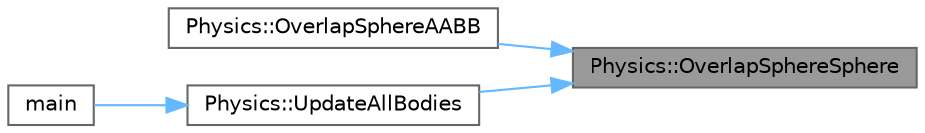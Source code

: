 digraph "Physics::OverlapSphereSphere"
{
 // LATEX_PDF_SIZE
  bgcolor="transparent";
  edge [fontname=Helvetica,fontsize=10,labelfontname=Helvetica,labelfontsize=10];
  node [fontname=Helvetica,fontsize=10,shape=box,height=0.2,width=0.4];
  rankdir="RL";
  Node1 [label="Physics::OverlapSphereSphere",height=0.2,width=0.4,color="gray40", fillcolor="grey60", style="filled", fontcolor="black",tooltip="Checks of two spheres are overlapping"];
  Node1 -> Node2 [dir="back",color="steelblue1",style="solid"];
  Node2 [label="Physics::OverlapSphereAABB",height=0.2,width=0.4,color="grey40", fillcolor="white", style="filled",URL="$class_physics.html#a3c5e85a55bbff533b9b4016da4389eb3",tooltip="Check if a sphere is overlapping an AABB"];
  Node1 -> Node3 [dir="back",color="steelblue1",style="solid"];
  Node3 [label="Physics::UpdateAllBodies",height=0.2,width=0.4,color="grey40", fillcolor="white", style="filled",URL="$class_physics.html#a5dcd928dfbdca3feaefc1d9ca070683a",tooltip="Executes the physics tick on all physics objects in vector"];
  Node3 -> Node4 [dir="back",color="steelblue1",style="solid"];
  Node4 [label="main",height=0.2,width=0.4,color="grey40", fillcolor="white", style="filled",URL="$main_8cpp.html#ae66f6b31b5ad750f1fe042a706a4e3d4",tooltip=" "];
}
